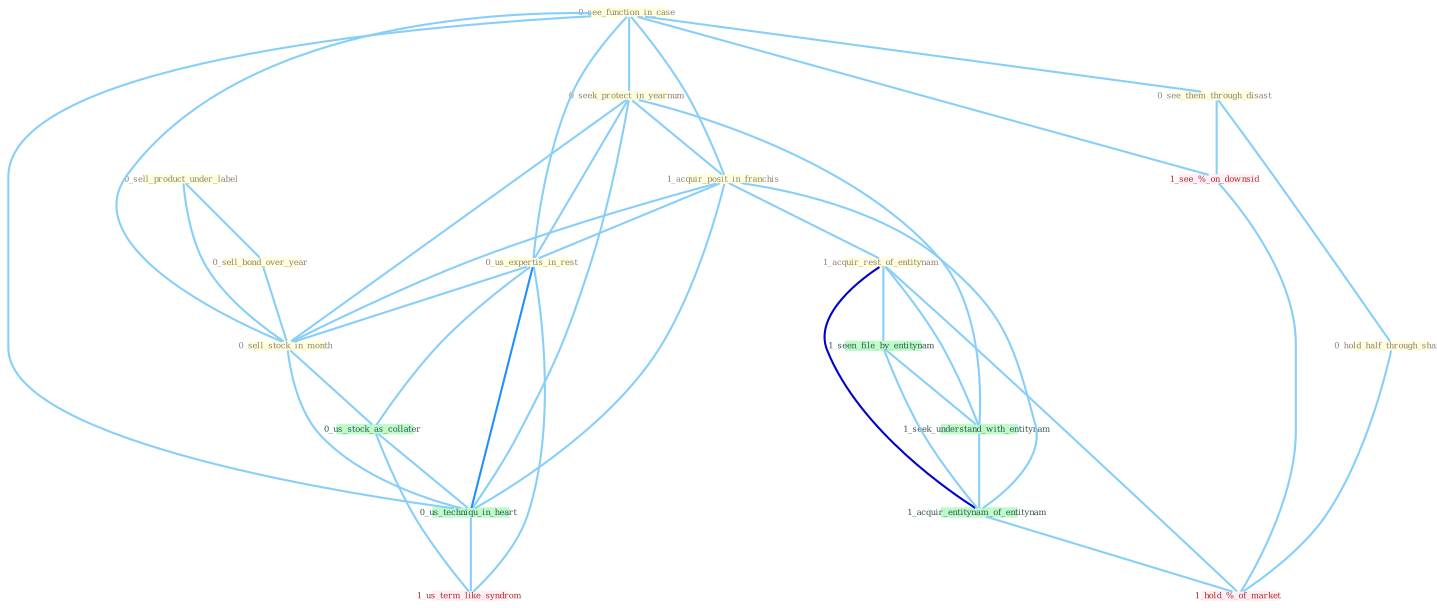 Graph G{ 
    node
    [shape=polygon,style=filled,width=.5,height=.06,color="#BDFCC9",fixedsize=true,fontsize=4,
    fontcolor="#2f4f4f"];
    {node
    [color="#ffffe0", fontcolor="#8b7d6b"] "0_sell_product_under_label " "0_see_function_in_case " "0_seek_protect_in_yearnum " "0_see_them_through_disast " "1_acquir_posit_in_franchis " "0_sell_bond_over_year " "0_us_expertis_in_rest " "0_hold_half_through_share " "1_acquir_rest_of_entitynam " "0_sell_stock_in_month "}
{node [color="#fff0f5", fontcolor="#b22222"] "1_see_%_on_downsid " "1_us_term_like_syndrom " "1_hold_%_of_market "}
edge [color="#B0E2FF"];

	"0_sell_product_under_label " -- "0_sell_bond_over_year " [w="1", color="#87cefa" ];
	"0_sell_product_under_label " -- "0_sell_stock_in_month " [w="1", color="#87cefa" ];
	"0_see_function_in_case " -- "0_seek_protect_in_yearnum " [w="1", color="#87cefa" ];
	"0_see_function_in_case " -- "0_see_them_through_disast " [w="1", color="#87cefa" ];
	"0_see_function_in_case " -- "1_acquir_posit_in_franchis " [w="1", color="#87cefa" ];
	"0_see_function_in_case " -- "0_us_expertis_in_rest " [w="1", color="#87cefa" ];
	"0_see_function_in_case " -- "0_sell_stock_in_month " [w="1", color="#87cefa" ];
	"0_see_function_in_case " -- "0_us_techniqu_in_heart " [w="1", color="#87cefa" ];
	"0_see_function_in_case " -- "1_see_%_on_downsid " [w="1", color="#87cefa" ];
	"0_seek_protect_in_yearnum " -- "1_acquir_posit_in_franchis " [w="1", color="#87cefa" ];
	"0_seek_protect_in_yearnum " -- "0_us_expertis_in_rest " [w="1", color="#87cefa" ];
	"0_seek_protect_in_yearnum " -- "0_sell_stock_in_month " [w="1", color="#87cefa" ];
	"0_seek_protect_in_yearnum " -- "1_seek_understand_with_entitynam " [w="1", color="#87cefa" ];
	"0_seek_protect_in_yearnum " -- "0_us_techniqu_in_heart " [w="1", color="#87cefa" ];
	"0_see_them_through_disast " -- "0_hold_half_through_share " [w="1", color="#87cefa" ];
	"0_see_them_through_disast " -- "1_see_%_on_downsid " [w="1", color="#87cefa" ];
	"1_acquir_posit_in_franchis " -- "0_us_expertis_in_rest " [w="1", color="#87cefa" ];
	"1_acquir_posit_in_franchis " -- "1_acquir_rest_of_entitynam " [w="1", color="#87cefa" ];
	"1_acquir_posit_in_franchis " -- "0_sell_stock_in_month " [w="1", color="#87cefa" ];
	"1_acquir_posit_in_franchis " -- "1_acquir_entitynam_of_entitynam " [w="1", color="#87cefa" ];
	"1_acquir_posit_in_franchis " -- "0_us_techniqu_in_heart " [w="1", color="#87cefa" ];
	"0_sell_bond_over_year " -- "0_sell_stock_in_month " [w="1", color="#87cefa" ];
	"0_us_expertis_in_rest " -- "0_sell_stock_in_month " [w="1", color="#87cefa" ];
	"0_us_expertis_in_rest " -- "0_us_stock_as_collater " [w="1", color="#87cefa" ];
	"0_us_expertis_in_rest " -- "0_us_techniqu_in_heart " [w="2", color="#1e90ff" , len=0.8];
	"0_us_expertis_in_rest " -- "1_us_term_like_syndrom " [w="1", color="#87cefa" ];
	"0_hold_half_through_share " -- "1_hold_%_of_market " [w="1", color="#87cefa" ];
	"1_acquir_rest_of_entitynam " -- "1_seen_file_by_entitynam " [w="1", color="#87cefa" ];
	"1_acquir_rest_of_entitynam " -- "1_seek_understand_with_entitynam " [w="1", color="#87cefa" ];
	"1_acquir_rest_of_entitynam " -- "1_acquir_entitynam_of_entitynam " [w="3", color="#0000cd" , len=0.6];
	"1_acquir_rest_of_entitynam " -- "1_hold_%_of_market " [w="1", color="#87cefa" ];
	"0_sell_stock_in_month " -- "0_us_stock_as_collater " [w="1", color="#87cefa" ];
	"0_sell_stock_in_month " -- "0_us_techniqu_in_heart " [w="1", color="#87cefa" ];
	"1_seen_file_by_entitynam " -- "1_seek_understand_with_entitynam " [w="1", color="#87cefa" ];
	"1_seen_file_by_entitynam " -- "1_acquir_entitynam_of_entitynam " [w="1", color="#87cefa" ];
	"0_us_stock_as_collater " -- "0_us_techniqu_in_heart " [w="1", color="#87cefa" ];
	"0_us_stock_as_collater " -- "1_us_term_like_syndrom " [w="1", color="#87cefa" ];
	"1_seek_understand_with_entitynam " -- "1_acquir_entitynam_of_entitynam " [w="1", color="#87cefa" ];
	"1_acquir_entitynam_of_entitynam " -- "1_hold_%_of_market " [w="1", color="#87cefa" ];
	"0_us_techniqu_in_heart " -- "1_us_term_like_syndrom " [w="1", color="#87cefa" ];
	"1_see_%_on_downsid " -- "1_hold_%_of_market " [w="1", color="#87cefa" ];
}